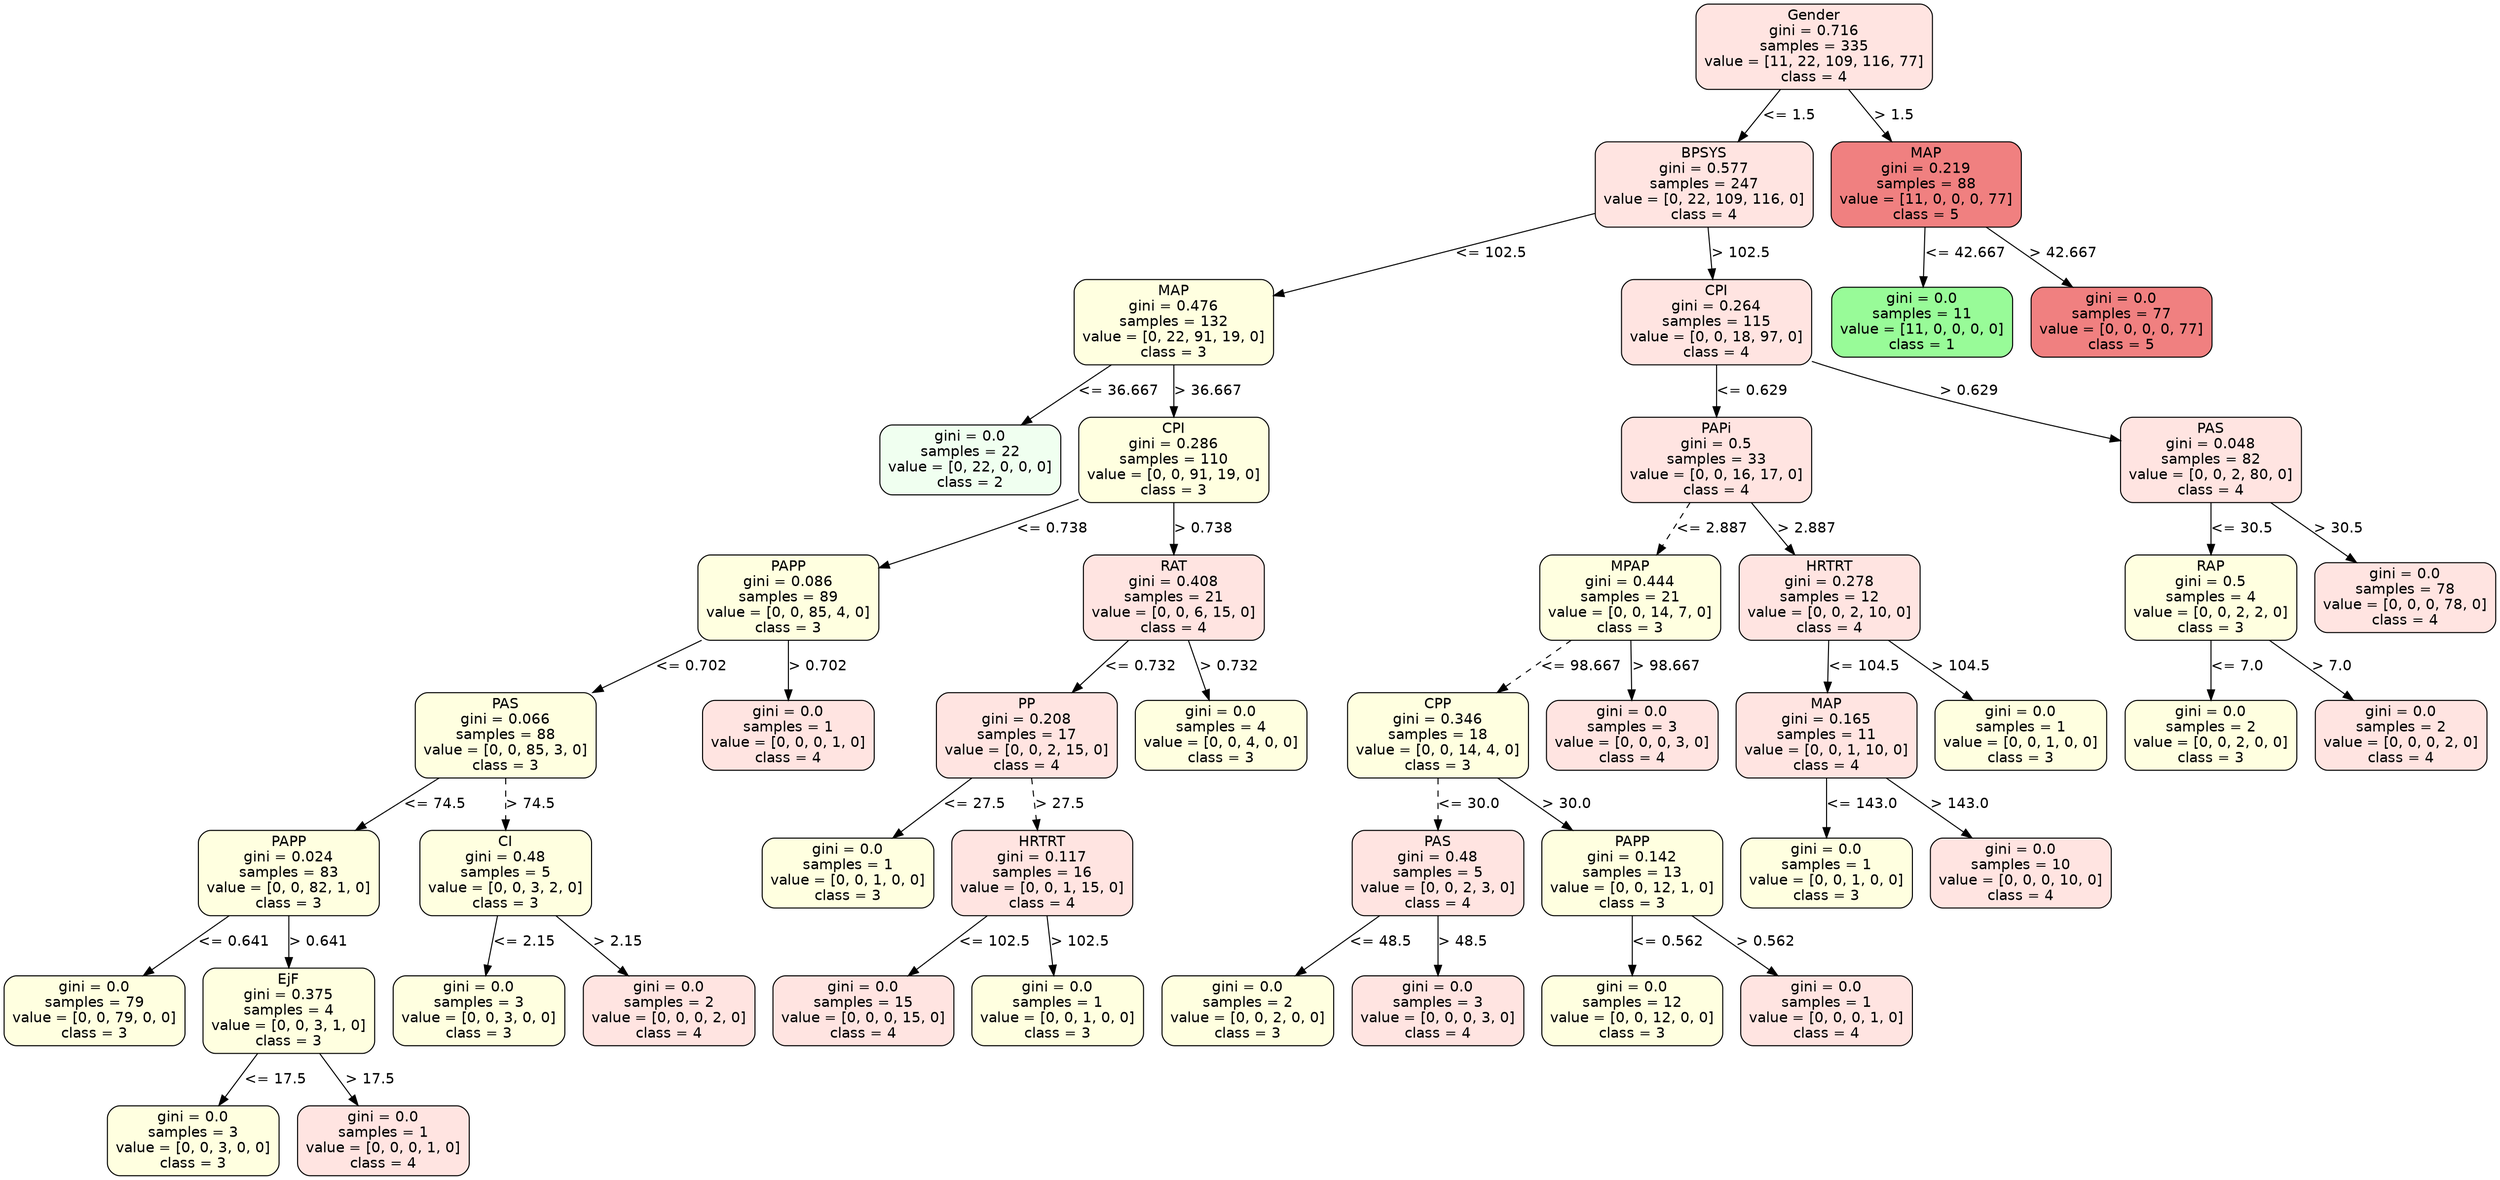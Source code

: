 strict digraph Tree {
	graph [bb="0,0,2071,1140"];
	node [color=black,
		fontname=helvetica,
		label="\N",
		shape=box,
		style="filled, rounded"
	];
	edge [fontname=helvetica];
	0	[fillcolor=mistyrose,
		height=1.1528,
		label="Gender\ngini = 0.716\nsamples = 335\nvalue = [11, 22, 109, 116, 77]\nclass = 4",
		pos="1506.5,1098.5",
		width=2.6667];
	1	[fillcolor=mistyrose,
		height=1.1528,
		label="BPSYS\ngini = 0.577\nsamples = 247\nvalue = [0, 22, 109, 116, 0]\nclass = 4",
		pos="1415.5,964.5",
		width=2.4583];
	0 -> 1	[label="<= 1.5",
		labelangle=45,
		labeldistance=2.5,
		lp="1484.5,1031.5",
		op="<=",
		param=1.5,
		pos="e,1443.6,1006.3 1478.5,1056.8 1469.3,1043.5 1459,1028.6 1449.4,1014.7",
		style=solid];
	44	[fillcolor=lightcoral,
		height=1.1528,
		label="MAP\ngini = 0.219\nsamples = 88\nvalue = [11, 0, 0, 0, 77]\nclass = 5",
		pos="1599.5,964.5",
		width=2.1528];
	0 -> 44	[label="> 1.5",
		labelangle=-45,
		labeldistance=2.5,
		lp="1572,1031.5",
		op=">",
		param=1.5,
		pos="e,1570.8,1006.3 1535.2,1056.8 1544.5,1043.5 1555,1028.6 1564.8,1014.7",
		style=solid];
	2	[fillcolor=lightyellow,
		height=1.1528,
		label="MAP\ngini = 0.476\nsamples = 132\nvalue = [0, 22, 91, 19, 0]\nclass = 3",
		pos="972.5,830.5",
		width=2.25];
	1 -> 2	[label="<= 102.5",
		lp="1235,897.5",
		op="<=",
		param=102.5,
		pos="e,1053.8,855.74 1326.9,937.11 1250.5,914.34 1140.7,881.6 1063.5,858.63",
		style=solid];
	23	[fillcolor=mistyrose,
		height=1.1528,
		label="CPI\ngini = 0.264\nsamples = 115\nvalue = [0, 0, 18, 97, 0]\nclass = 4",
		pos="1424.5,830.5",
		width=2.1528];
	1 -> 23	[label="> 102.5",
		lp="1443.5,897.5",
		op=">",
		param=102.5,
		pos="e,1421.7,872.27 1418.3,922.82 1419.1,910.02 1420.1,895.73 1421,882.32",
		style=solid];
	3	[fillcolor=honeydew,
		height=0.94444,
		label="gini = 0.0\nsamples = 22\nvalue = [0, 22, 0, 0, 0]\nclass = 2",
		pos="803.5,696.5",
		width=2.0417];
	2 -> 3	[label="<= 36.667",
		lp="924.5,763.5",
		op="<=",
		param=36.667,
		pos="e,845.79,730.53 920.42,788.82 899.17,772.23 874.71,753.12 853.67,736.69",
		style=solid];
	4	[fillcolor=lightyellow,
		height=1.1528,
		label="CPI\ngini = 0.286\nsamples = 110\nvalue = [0, 0, 91, 19, 0]\nclass = 3",
		pos="972.5,696.5",
		width=2.1528];
	2 -> 4	[label="> 36.667",
		lp="999.5,763.5",
		op=">",
		param=36.667,
		pos="e,972.5,738.27 972.5,788.82 972.5,776.02 972.5,761.73 972.5,748.32",
		style=solid];
	5	[fillcolor=lightyellow,
		height=1.1528,
		label="PAPP\ngini = 0.086\nsamples = 89\nvalue = [0, 0, 85, 4, 0]\nclass = 3",
		pos="651.5,562.5",
		width=2.0417];
	4 -> 5	[label="<= 0.738",
		lp="869,629.5",
		op="<=",
		param=0.738,
		pos="e,725.23,590.97 894.82,659.04 891.68,657.66 888.56,656.31 885.5,655 835.89,633.78 779.59,611.7 734.64,594.55",
		style=solid];
	16	[fillcolor=mistyrose,
		height=1.1528,
		label="RAT\ngini = 0.408\nsamples = 21\nvalue = [0, 0, 6, 15, 0]\nclass = 4",
		pos="972.5,562.5",
		width=2.0417];
	4 -> 16	[label="> 0.738",
		lp="995.5,629.5",
		op=">",
		param=0.738,
		pos="e,972.5,604.27 972.5,654.82 972.5,642.02 972.5,627.73 972.5,614.32",
		style=solid];
	6	[fillcolor=lightyellow,
		height=1.1528,
		label="PAS\ngini = 0.066\nsamples = 88\nvalue = [0, 0, 85, 3, 0]\nclass = 3",
		pos="416.5,428.5",
		width=2.0417];
	5 -> 6	[label="<= 0.702",
		lp="569,495.5",
		op="<=",
		param=0.702,
		pos="e,488.87,470.15 579.4,521 553.58,506.5 524.3,490.05 497.76,475.14",
		style=solid];
	15	[fillcolor=mistyrose,
		height=0.94444,
		label="gini = 0.0\nsamples = 1\nvalue = [0, 0, 0, 1, 0]\nclass = 4",
		pos="651.5,428.5",
		width=1.9444];
	5 -> 15	[label="> 0.702",
		lp="674.5,495.5",
		op=">",
		param=0.702,
		pos="e,651.5,462.74 651.5,520.82 651.5,505.68 651.5,488.44 651.5,473.05",
		style=solid];
	7	[fillcolor=lightyellow,
		height=1.1528,
		label="PAPP\ngini = 0.024\nsamples = 83\nvalue = [0, 0, 82, 1, 0]\nclass = 3",
		pos="235.5,294.5",
		width=2.0417];
	6 -> 7	[label="<= 74.5",
		lp="355,361.5",
		op="<=",
		param=74.5,
		pos="e,291.1,336.05 360.72,386.82 341.27,372.64 319.31,356.62 299.26,342",
		style=solid];
	12	[fillcolor=lightyellow,
		height=1.1528,
		label="CI\ngini = 0.48\nsamples = 5\nvalue = [0, 0, 3, 2, 0]\nclass = 3",
		pos="416.5,294.5",
		width=1.9444];
	6 -> 12	[label="> 74.5",
		lp="436,361.5",
		op=">",
		param=74.5,
		pos="e,416.5,336.27 416.5,386.82 416.5,374.02 416.5,359.73 416.5,346.32",
		style=dashed];
	8	[fillcolor=lightyellow,
		height=0.94444,
		label="gini = 0.0\nsamples = 79\nvalue = [0, 0, 79, 0, 0]\nclass = 3",
		pos="73.5,160.5",
		width=2.0417];
	7 -> 8	[label="<= 0.641",
		lp="187,227.5",
		op="<=",
		param=0.641,
		pos="e,114.04,194.53 185.57,252.82 165.3,236.3 141.97,217.29 121.86,200.9",
		style=solid];
	9	[fillcolor=lightyellow,
		height=1.1528,
		label="EjF\ngini = 0.375\nsamples = 4\nvalue = [0, 0, 3, 1, 0]\nclass = 3",
		pos="235.5,160.5",
		width=1.9444];
	7 -> 9	[label="> 0.641",
		lp="258.5,227.5",
		op=">",
		param=0.641,
		pos="e,235.5,202.27 235.5,252.82 235.5,240.02 235.5,225.73 235.5,212.32",
		style=solid];
	10	[fillcolor=lightyellow,
		height=0.94444,
		label="gini = 0.0\nsamples = 3\nvalue = [0, 0, 3, 0, 0]\nclass = 3",
		pos="156.5,34",
		width=1.9444];
	9 -> 10	[label="<= 17.5",
		lp="222,93.5",
		op="<=",
		param=17.5,
		pos="e,177.68,68.379 209.63,118.73 201.14,105.35 191.69,90.465 183.15,76.995",
		style=solid];
	11	[fillcolor=mistyrose,
		height=0.94444,
		label="gini = 0.0\nsamples = 1\nvalue = [0, 0, 0, 1, 0]\nclass = 4",
		pos="314.5,34",
		width=1.9444];
	9 -> 11	[label="> 17.5",
		lp="302,93.5",
		op=">",
		param=17.5,
		pos="e,293.32,68.379 261.37,118.73 269.86,105.35 279.31,90.465 287.85,76.995",
		style=solid];
	13	[fillcolor=lightyellow,
		height=0.94444,
		label="gini = 0.0\nsamples = 3\nvalue = [0, 0, 3, 0, 0]\nclass = 3",
		pos="393.5,160.5",
		width=1.9444];
	12 -> 13	[label="<= 2.15",
		lp="430,227.5",
		op="<=",
		param=2.15,
		pos="e,399.29,194.74 409.41,252.82 406.75,237.53 403.71,220.11 401.01,204.61",
		style=solid];
	14	[fillcolor=mistyrose,
		height=0.94444,
		label="gini = 0.0\nsamples = 2\nvalue = [0, 0, 0, 2, 0]\nclass = 4",
		pos="551.5,160.5",
		width=1.9444];
	12 -> 14	[label="> 2.15",
		lp="508,227.5",
		op=">",
		param=2.15,
		pos="e,517.5,194.74 458.11,252.82 474.63,236.66 493.6,218.11 510.11,201.97",
		style=solid];
	17	[fillcolor=mistyrose,
		height=1.1528,
		label="PP\ngini = 0.208\nsamples = 17\nvalue = [0, 0, 2, 15, 0]\nclass = 4",
		pos="849.5,428.5",
		width=2.0417];
	16 -> 17	[label="<= 0.732",
		lp="943,495.5",
		op="<=",
		param=0.732,
		pos="e,887.49,470.27 934.59,520.82 921.97,507.27 907.78,492.04 894.66,477.96",
		style=solid];
	22	[fillcolor=lightyellow,
		height=0.94444,
		label="gini = 0.0\nsamples = 4\nvalue = [0, 0, 4, 0, 0]\nclass = 3",
		pos="1011.5,428.5",
		width=1.9444];
	16 -> 22	[label="> 0.732",
		lp="1016.5,495.5",
		op=">",
		param=0.732,
		pos="e,1001.7,462.74 984.52,520.82 989.04,505.53 994.18,488.11 998.76,472.61",
		style=solid];
	18	[fillcolor=lightyellow,
		height=0.94444,
		label="gini = 0.0\nsamples = 1\nvalue = [0, 0, 1, 0, 0]\nclass = 3",
		pos="700.5,294.5",
		width=1.9444];
	17 -> 18	[label="<= 27.5",
		lp="803,361.5",
		op="<=",
		param=27.5,
		pos="e,738.03,328.74 803.58,386.82 785.17,370.51 764.03,351.78 745.69,335.54",
		style=solid];
	19	[fillcolor=mistyrose,
		height=1.1528,
		label="HRTRT\ngini = 0.117\nsamples = 16\nvalue = [0, 0, 1, 15, 0]\nclass = 4",
		pos="862.5,294.5",
		width=2.0417];
	17 -> 19	[label="> 27.5",
		lp="876,361.5",
		op=">",
		param=27.5,
		pos="e,858.48,336.27 853.51,386.82 854.77,374.02 856.17,359.73 857.5,346.32",
		style=dashed];
	20	[fillcolor=mistyrose,
		height=0.94444,
		label="gini = 0.0\nsamples = 15\nvalue = [0, 0, 0, 15, 0]\nclass = 4",
		pos="713.5,160.5",
		width=2.0417];
	19 -> 20	[label="<= 102.5",
		lp="820,227.5",
		op="<=",
		param=102.5,
		pos="e,751.03,194.74 816.58,252.82 798.17,236.51 777.03,217.78 758.69,201.54",
		style=solid];
	21	[fillcolor=lightyellow,
		height=0.94444,
		label="gini = 0.0\nsamples = 1\nvalue = [0, 0, 1, 0, 0]\nclass = 3",
		pos="875.5,160.5",
		width=1.9444];
	19 -> 21	[label="> 102.5",
		lp="892.5,227.5",
		op=">",
		param=102.5,
		pos="e,872.23,194.74 866.51,252.82 868,237.68 869.7,220.44 871.21,205.05",
		style=solid];
	24	[fillcolor=mistyrose,
		height=1.1528,
		label="PAPi\ngini = 0.5\nsamples = 33\nvalue = [0, 0, 16, 17, 0]\nclass = 4",
		pos="1424.5,696.5",
		width=2.1528];
	23 -> 24	[label="<= 0.629",
		lp="1452,763.5",
		op="<=",
		param=0.629,
		pos="e,1424.5,738.27 1424.5,788.82 1424.5,776.02 1424.5,761.73 1424.5,748.32",
		style=solid];
	39	[fillcolor=mistyrose,
		height=1.1528,
		label="PAS\ngini = 0.048\nsamples = 82\nvalue = [0, 0, 2, 80, 0]\nclass = 4",
		pos="1835.5,696.5",
		width=2.0417];
	23 -> 39	[label="> 0.629",
		lp="1632.5,763.5",
		op=">",
		param=0.629,
		pos="e,1762,714.86 1502.4,792.87 1505.8,791.52 1509.2,790.22 1512.5,789 1592.3,759.53 1686.2,733.91 1752.1,717.34",
		style=solid];
	25	[fillcolor=lightyellow,
		height=1.1528,
		label="MPAP\ngini = 0.444\nsamples = 21\nvalue = [0, 0, 14, 7, 0]\nclass = 3",
		pos="1352.5,562.5",
		width=2.0417];
	24 -> 25	[label="<= 2.887",
		lp="1419,629.5",
		op="<=",
		param=2.887,
		pos="e,1374.7,604.27 1402.3,654.82 1395.1,641.64 1387.1,626.89 1379.6,613.14",
		style=dashed];
	34	[fillcolor=mistyrose,
		height=1.1528,
		label="HRTRT\ngini = 0.278\nsamples = 12\nvalue = [0, 0, 2, 10, 0]\nclass = 4",
		pos="1517.5,562.5",
		width=2.0417];
	24 -> 34	[label="> 2.887",
		lp="1497.5,629.5",
		op=">",
		param=2.887,
		pos="e,1488.8,604.27 1453.2,654.82 1462.5,641.52 1473,626.6 1482.8,612.74",
		style=solid];
	26	[fillcolor=lightyellow,
		height=1.1528,
		label="CPP\ngini = 0.346\nsamples = 18\nvalue = [0, 0, 14, 4, 0]\nclass = 3",
		pos="1191.5,428.5",
		width=2.0417];
	25 -> 26	[label="<= 98.667",
		lp="1308.5,495.5",
		op="<=",
		param=98.667,
		pos="e,1241,470.05 1302.9,520.82 1285.8,506.83 1266.6,491.04 1248.9,476.59",
		style=dashed];
	33	[fillcolor=mistyrose,
		height=0.94444,
		label="gini = 0.0\nsamples = 3\nvalue = [0, 0, 0, 3, 0]\nclass = 4",
		pos="1353.5,428.5",
		width=1.9444];
	25 -> 33	[label="> 98.667",
		lp="1380.5,495.5",
		op=">",
		param=98.667,
		pos="e,1353.2,462.74 1352.8,520.82 1352.9,505.68 1353.1,488.44 1353.2,473.05",
		style=solid];
	27	[fillcolor=mistyrose,
		height=1.1528,
		label="PAS\ngini = 0.48\nsamples = 5\nvalue = [0, 0, 2, 3, 0]\nclass = 4",
		pos="1191.5,294.5",
		width=1.9444];
	26 -> 27	[label="<= 30.0",
		lp="1215,361.5",
		op="<=",
		param=30.0,
		pos="e,1191.5,336.27 1191.5,386.82 1191.5,374.02 1191.5,359.73 1191.5,346.32",
		style=dashed];
	30	[fillcolor=lightyellow,
		height=1.1528,
		label="PAPP\ngini = 0.142\nsamples = 13\nvalue = [0, 0, 12, 1, 0]\nclass = 3",
		pos="1353.5,294.5",
		width=2.0417];
	26 -> 30	[label="> 30.0",
		lp="1297,361.5",
		op=">",
		param=30.0,
		pos="e,1303.7,336.05 1241.4,386.82 1258.6,372.83 1278,357.04 1295.7,342.59",
		style=solid];
	28	[fillcolor=lightyellow,
		height=0.94444,
		label="gini = 0.0\nsamples = 2\nvalue = [0, 0, 2, 0, 0]\nclass = 3",
		pos="1033.5,160.5",
		width=1.9444];
	27 -> 28	[label="<= 48.5",
		lp="1141,227.5",
		op="<=",
		param=48.5,
		pos="e,1073,194.53 1142.8,252.82 1123.1,236.37 1100.5,217.46 1080.9,201.12",
		style=solid];
	29	[fillcolor=mistyrose,
		height=0.94444,
		label="gini = 0.0\nsamples = 3\nvalue = [0, 0, 0, 3, 0]\nclass = 4",
		pos="1191.5,160.5",
		width=1.9444];
	27 -> 29	[label="> 48.5",
		lp="1211,227.5",
		op=">",
		param=48.5,
		pos="e,1191.5,194.74 1191.5,252.82 1191.5,237.68 1191.5,220.44 1191.5,205.05",
		style=solid];
	31	[fillcolor=lightyellow,
		height=0.94444,
		label="gini = 0.0\nsamples = 12\nvalue = [0, 0, 12, 0, 0]\nclass = 3",
		pos="1353.5,160.5",
		width=2.0417];
	30 -> 31	[label="<= 0.562",
		lp="1381,227.5",
		op="<=",
		param=0.562,
		pos="e,1353.5,194.74 1353.5,252.82 1353.5,237.68 1353.5,220.44 1353.5,205.05",
		style=solid];
	32	[fillcolor=mistyrose,
		height=0.94444,
		label="gini = 0.0\nsamples = 1\nvalue = [0, 0, 0, 1, 0]\nclass = 4",
		pos="1515.5,160.5",
		width=1.9444];
	30 -> 32	[label="> 0.562",
		lp="1462.5,227.5",
		op=">",
		param=0.562,
		pos="e,1475,194.53 1403.4,252.82 1423.7,236.3 1447,217.29 1467.1,200.9",
		style=solid];
	35	[fillcolor=mistyrose,
		height=1.1528,
		label="MAP\ngini = 0.165\nsamples = 11\nvalue = [0, 0, 1, 10, 0]\nclass = 4",
		pos="1515.5,428.5",
		width=2.0417];
	34 -> 35	[label="<= 104.5",
		lp="1545,495.5",
		op="<=",
		param=104.5,
		pos="e,1516.1,470.27 1516.9,520.82 1516.7,508.02 1516.5,493.73 1516.3,480.32",
		style=solid];
	38	[fillcolor=lightyellow,
		height=0.94444,
		label="gini = 0.0\nsamples = 1\nvalue = [0, 0, 1, 0, 0]\nclass = 3",
		pos="1677.5,428.5",
		width=1.9444];
	34 -> 38	[label="> 104.5",
		lp="1625.5,495.5",
		op=">",
		param=104.5,
		pos="e,1637.5,462.53 1566.8,520.82 1586.8,504.3 1609.9,485.29 1629.7,468.9",
		style=solid];
	36	[fillcolor=lightyellow,
		height=0.94444,
		label="gini = 0.0\nsamples = 1\nvalue = [0, 0, 1, 0, 0]\nclass = 3",
		pos="1515.5,294.5",
		width=1.9444];
	35 -> 36	[label="<= 143.0",
		lp="1543,361.5",
		op="<=",
		param=143.0,
		pos="e,1515.5,328.74 1515.5,386.82 1515.5,371.68 1515.5,354.44 1515.5,339.05",
		style=solid];
	37	[fillcolor=mistyrose,
		height=0.94444,
		label="gini = 0.0\nsamples = 10\nvalue = [0, 0, 0, 10, 0]\nclass = 4",
		pos="1677.5,294.5",
		width=2.0417];
	35 -> 37	[label="> 143.0",
		lp="1624.5,361.5",
		op=">",
		param=143.0,
		pos="e,1637,328.53 1565.4,386.82 1585.7,370.3 1609,351.29 1629.1,334.9",
		style=solid];
	40	[fillcolor=lightyellow,
		height=1.1528,
		label="RAP\ngini = 0.5\nsamples = 4\nvalue = [0, 0, 2, 2, 0]\nclass = 3",
		pos="1835.5,562.5",
		width=1.9444];
	39 -> 40	[label="<= 30.5",
		lp="1859,629.5",
		op="<=",
		param=30.5,
		pos="e,1835.5,604.27 1835.5,654.82 1835.5,642.02 1835.5,627.73 1835.5,614.32",
		style=solid];
	43	[fillcolor=mistyrose,
		height=0.94444,
		label="gini = 0.0\nsamples = 78\nvalue = [0, 0, 0, 78, 0]\nclass = 4",
		pos="1997.5,562.5",
		width=2.0417];
	39 -> 43	[label="> 30.5",
		lp="1940,629.5",
		op=">",
		param=30.5,
		pos="e,1957,596.53 1885.4,654.82 1905.7,638.3 1929,619.29 1949.1,602.9",
		style=solid];
	41	[fillcolor=lightyellow,
		height=0.94444,
		label="gini = 0.0\nsamples = 2\nvalue = [0, 0, 2, 0, 0]\nclass = 3",
		pos="1835.5,428.5",
		width=1.9444];
	40 -> 41	[label="<= 7.0",
		lp="1855.5,495.5",
		op="<=",
		param=7.0,
		pos="e,1835.5,462.74 1835.5,520.82 1835.5,505.68 1835.5,488.44 1835.5,473.05",
		style=solid];
	42	[fillcolor=mistyrose,
		height=0.94444,
		label="gini = 0.0\nsamples = 2\nvalue = [0, 0, 0, 2, 0]\nclass = 4",
		pos="1993.5,428.5",
		width=1.9444];
	40 -> 42	[label="> 7.0",
		lp="1934,495.5",
		op=">",
		param=7.0,
		pos="e,1954,462.53 1884.2,520.82 1903.9,504.37 1926.5,485.46 1946.1,469.12",
		style=solid];
	45	[fillcolor=palegreen,
		height=0.94444,
		label="gini = 0.0\nsamples = 11\nvalue = [11, 0, 0, 0, 0]\nclass = 1",
		pos="1595.5,830.5",
		width=2.0417];
	44 -> 45	[label="<= 42.667",
		lp="1629.5,897.5",
		op="<=",
		param=42.667,
		pos="e,1596.5,864.74 1598.3,922.82 1597.8,907.68 1597.3,890.44 1596.8,875.05",
		style=solid];
	46	[fillcolor=lightcoral,
		height=0.94444,
		label="gini = 0.0\nsamples = 77\nvalue = [0, 0, 0, 0, 77]\nclass = 5",
		pos="1760.5,830.5",
		width=2.0417];
	44 -> 46	[label="> 42.667",
		lp="1711.5,897.5",
		op=">",
		param=42.667,
		pos="e,1720.2,864.53 1649.1,922.82 1669.3,906.3 1692.5,887.29 1712.4,870.9",
		style=solid];
}
